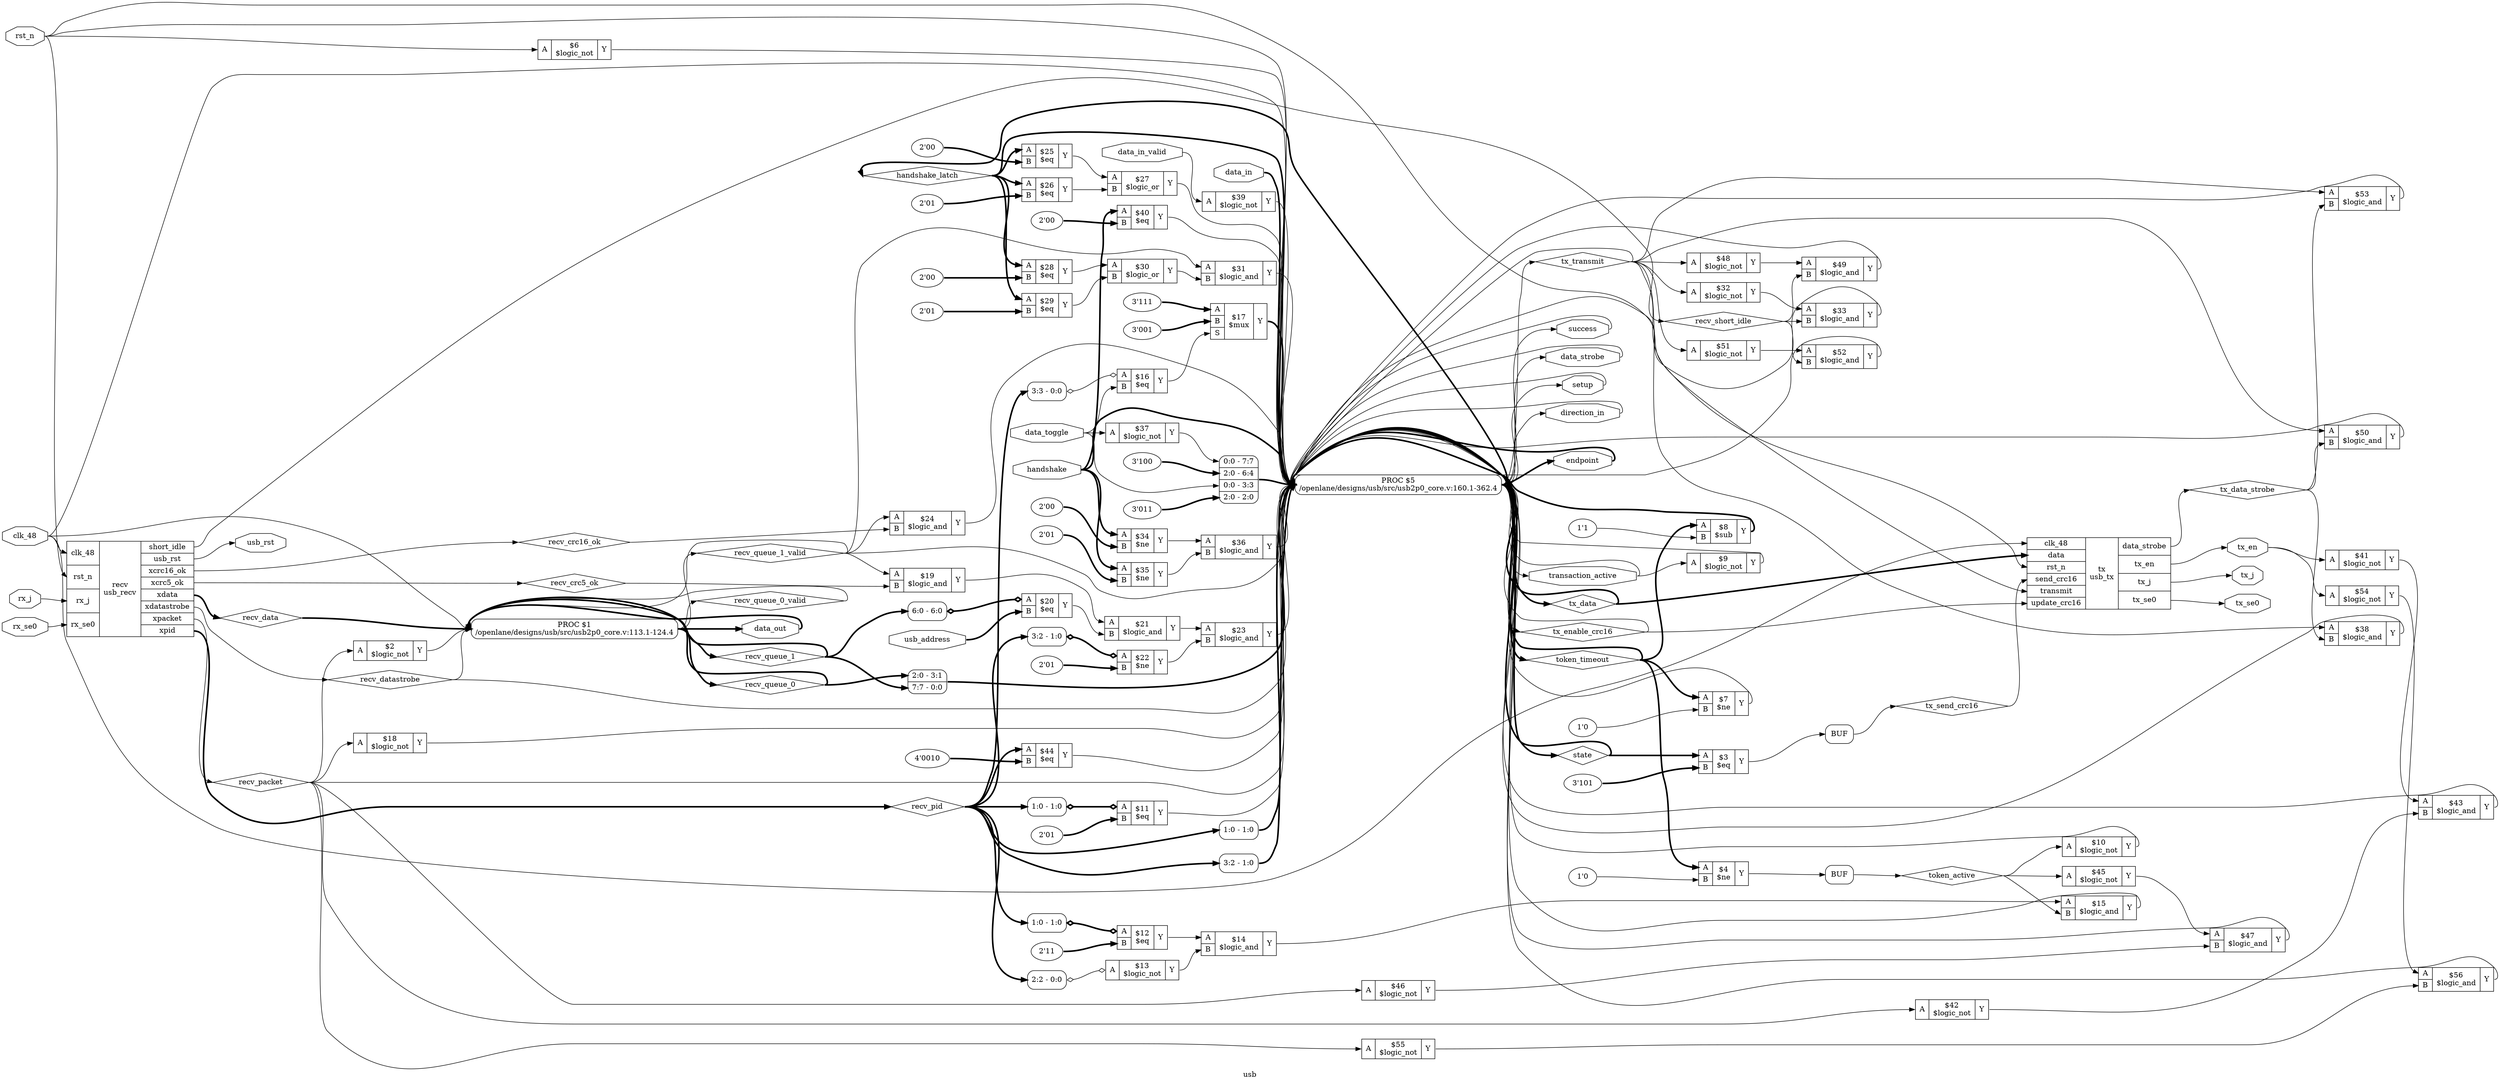 digraph "usb" {
label="usb";
rankdir="LR";
remincross=true;
n72 [ shape=diamond, label="handshake_latch", color="black", fontcolor="black" ];
n73 [ shape=diamond, label="token_active", color="black", fontcolor="black" ];
n74 [ shape=diamond, label="token_timeout", color="black", fontcolor="black" ];
n75 [ shape=diamond, label="state", color="black", fontcolor="black" ];
n76 [ shape=diamond, label="recv_queue_1_valid", color="black", fontcolor="black" ];
n77 [ shape=diamond, label="recv_queue_0_valid", color="black", fontcolor="black" ];
n78 [ shape=diamond, label="recv_queue_1", color="black", fontcolor="black" ];
n79 [ shape=diamond, label="recv_queue_0", color="black", fontcolor="black" ];
n80 [ shape=diamond, label="tx_send_crc16", color="black", fontcolor="black" ];
n81 [ shape=diamond, label="tx_enable_crc16", color="black", fontcolor="black" ];
n82 [ shape=diamond, label="tx_data_strobe", color="black", fontcolor="black" ];
n83 [ shape=diamond, label="tx_data", color="black", fontcolor="black" ];
n84 [ shape=diamond, label="tx_transmit", color="black", fontcolor="black" ];
n85 [ shape=diamond, label="recv_short_idle", color="black", fontcolor="black" ];
n86 [ shape=diamond, label="recv_crc16_ok", color="black", fontcolor="black" ];
n87 [ shape=diamond, label="recv_crc5_ok", color="black", fontcolor="black" ];
n88 [ shape=diamond, label="recv_datastrobe", color="black", fontcolor="black" ];
n89 [ shape=diamond, label="recv_packet", color="black", fontcolor="black" ];
n90 [ shape=diamond, label="recv_data", color="black", fontcolor="black" ];
n91 [ shape=diamond, label="recv_pid", color="black", fontcolor="black" ];
n92 [ shape=octagon, label="success", color="black", fontcolor="black" ];
n93 [ shape=octagon, label="data_strobe", color="black", fontcolor="black" ];
n94 [ shape=octagon, label="data_in_valid", color="black", fontcolor="black" ];
n95 [ shape=octagon, label="data_in", color="black", fontcolor="black" ];
n96 [ shape=octagon, label="data_out", color="black", fontcolor="black" ];
n97 [ shape=octagon, label="handshake", color="black", fontcolor="black" ];
n98 [ shape=octagon, label="data_toggle", color="black", fontcolor="black" ];
n99 [ shape=octagon, label="setup", color="black", fontcolor="black" ];
n100 [ shape=octagon, label="direction_in", color="black", fontcolor="black" ];
n101 [ shape=octagon, label="endpoint", color="black", fontcolor="black" ];
n102 [ shape=octagon, label="transaction_active", color="black", fontcolor="black" ];
n103 [ shape=octagon, label="usb_rst", color="black", fontcolor="black" ];
n104 [ shape=octagon, label="usb_address", color="black", fontcolor="black" ];
n105 [ shape=octagon, label="tx_se0", color="black", fontcolor="black" ];
n106 [ shape=octagon, label="tx_j", color="black", fontcolor="black" ];
n107 [ shape=octagon, label="tx_en", color="black", fontcolor="black" ];
n108 [ shape=octagon, label="rx_se0", color="black", fontcolor="black" ];
n109 [ shape=octagon, label="rx_j", color="black", fontcolor="black" ];
n110 [ shape=octagon, label="clk_48", color="black", fontcolor="black" ];
n111 [ shape=octagon, label="rst_n", color="black", fontcolor="black" ];
c115 [ shape=record, label="{{<p112> A|<p113> B}|$56\n$logic_and|{<p114> Y}}" ];
c116 [ shape=record, label="{{<p112> A}|$55\n$logic_not|{<p114> Y}}" ];
c117 [ shape=record, label="{{<p112> A}|$54\n$logic_not|{<p114> Y}}" ];
c118 [ shape=record, label="{{<p112> A|<p113> B}|$53\n$logic_and|{<p114> Y}}" ];
c119 [ shape=record, label="{{<p112> A|<p113> B}|$52\n$logic_and|{<p114> Y}}" ];
c120 [ shape=record, label="{{<p112> A}|$51\n$logic_not|{<p114> Y}}" ];
c121 [ shape=record, label="{{<p112> A|<p113> B}|$50\n$logic_and|{<p114> Y}}" ];
c122 [ shape=record, label="{{<p112> A|<p113> B}|$49\n$logic_and|{<p114> Y}}" ];
c123 [ shape=record, label="{{<p112> A}|$48\n$logic_not|{<p114> Y}}" ];
c124 [ shape=record, label="{{<p112> A|<p113> B}|$47\n$logic_and|{<p114> Y}}" ];
c125 [ shape=record, label="{{<p112> A}|$46\n$logic_not|{<p114> Y}}" ];
c126 [ shape=record, label="{{<p112> A}|$45\n$logic_not|{<p114> Y}}" ];
v0 [ label="4'0010" ];
c127 [ shape=record, label="{{<p112> A|<p113> B}|$44\n$eq|{<p114> Y}}" ];
c128 [ shape=record, label="{{<p112> A|<p113> B}|$43\n$logic_and|{<p114> Y}}" ];
c129 [ shape=record, label="{{<p112> A}|$42\n$logic_not|{<p114> Y}}" ];
c130 [ shape=record, label="{{<p112> A}|$41\n$logic_not|{<p114> Y}}" ];
v1 [ label="2'00" ];
c131 [ shape=record, label="{{<p112> A|<p113> B}|$40\n$eq|{<p114> Y}}" ];
c132 [ shape=record, label="{{<p112> A}|$39\n$logic_not|{<p114> Y}}" ];
c133 [ shape=record, label="{{<p112> A|<p113> B}|$38\n$logic_and|{<p114> Y}}" ];
c134 [ shape=record, label="{{<p112> A}|$37\n$logic_not|{<p114> Y}}" ];
c135 [ shape=record, label="{{<p112> A|<p113> B}|$36\n$logic_and|{<p114> Y}}" ];
v2 [ label="2'01" ];
c136 [ shape=record, label="{{<p112> A|<p113> B}|$35\n$ne|{<p114> Y}}" ];
v3 [ label="2'00" ];
c137 [ shape=record, label="{{<p112> A|<p113> B}|$34\n$ne|{<p114> Y}}" ];
c138 [ shape=record, label="{{<p112> A|<p113> B}|$33\n$logic_and|{<p114> Y}}" ];
c139 [ shape=record, label="{{<p112> A}|$32\n$logic_not|{<p114> Y}}" ];
c140 [ shape=record, label="{{<p112> A|<p113> B}|$31\n$logic_and|{<p114> Y}}" ];
c141 [ shape=record, label="{{<p112> A|<p113> B}|$30\n$logic_or|{<p114> Y}}" ];
v4 [ label="2'01" ];
c142 [ shape=record, label="{{<p112> A|<p113> B}|$29\n$eq|{<p114> Y}}" ];
v5 [ label="2'00" ];
c143 [ shape=record, label="{{<p112> A|<p113> B}|$28\n$eq|{<p114> Y}}" ];
c144 [ shape=record, label="{{<p112> A|<p113> B}|$27\n$logic_or|{<p114> Y}}" ];
v6 [ label="2'01" ];
c145 [ shape=record, label="{{<p112> A|<p113> B}|$26\n$eq|{<p114> Y}}" ];
v7 [ label="2'00" ];
c146 [ shape=record, label="{{<p112> A|<p113> B}|$25\n$eq|{<p114> Y}}" ];
c147 [ shape=record, label="{{<p112> A|<p113> B}|$24\n$logic_and|{<p114> Y}}" ];
c148 [ shape=record, label="{{<p112> A|<p113> B}|$23\n$logic_and|{<p114> Y}}" ];
v8 [ label="2'01" ];
c149 [ shape=record, label="{{<p112> A|<p113> B}|$22\n$ne|{<p114> Y}}" ];
x9 [ shape=record, style=rounded, label="<s0> 3:2 - 1:0 " ];
x9:e -> c149:p112:w [arrowhead=odiamond, arrowtail=odiamond, dir=both, color="black", style="setlinewidth(3)", label=""];
c150 [ shape=record, label="{{<p112> A|<p113> B}|$21\n$logic_and|{<p114> Y}}" ];
c151 [ shape=record, label="{{<p112> A|<p113> B}|$20\n$eq|{<p114> Y}}" ];
x10 [ shape=record, style=rounded, label="<s0> 6:0 - 6:0 " ];
x10:e -> c151:p112:w [arrowhead=odiamond, arrowtail=odiamond, dir=both, color="black", style="setlinewidth(3)", label=""];
c152 [ shape=record, label="{{<p112> A|<p113> B}|$19\n$logic_and|{<p114> Y}}" ];
c153 [ shape=record, label="{{<p112> A}|$18\n$logic_not|{<p114> Y}}" ];
v11 [ label="3'001" ];
v12 [ label="3'111" ];
c155 [ shape=record, label="{{<p112> A|<p113> B|<p154> S}|$17\n$mux|{<p114> Y}}" ];
c156 [ shape=record, label="{{<p112> A|<p113> B}|$16\n$eq|{<p114> Y}}" ];
x13 [ shape=record, style=rounded, label="<s0> 3:3 - 0:0 " ];
x13:e -> c156:p112:w [arrowhead=odiamond, arrowtail=odiamond, dir=both, color="black", label=""];
c157 [ shape=record, label="{{<p112> A|<p113> B}|$15\n$logic_and|{<p114> Y}}" ];
c158 [ shape=record, label="{{<p112> A|<p113> B}|$14\n$logic_and|{<p114> Y}}" ];
c159 [ shape=record, label="{{<p112> A}|$13\n$logic_not|{<p114> Y}}" ];
x14 [ shape=record, style=rounded, label="<s0> 2:2 - 0:0 " ];
x14:e -> c159:p112:w [arrowhead=odiamond, arrowtail=odiamond, dir=both, color="black", label=""];
v15 [ label="2'11" ];
c160 [ shape=record, label="{{<p112> A|<p113> B}|$12\n$eq|{<p114> Y}}" ];
x16 [ shape=record, style=rounded, label="<s0> 1:0 - 1:0 " ];
x16:e -> c160:p112:w [arrowhead=odiamond, arrowtail=odiamond, dir=both, color="black", style="setlinewidth(3)", label=""];
v17 [ label="2'01" ];
c161 [ shape=record, label="{{<p112> A|<p113> B}|$11\n$eq|{<p114> Y}}" ];
x18 [ shape=record, style=rounded, label="<s0> 1:0 - 1:0 " ];
x18:e -> c161:p112:w [arrowhead=odiamond, arrowtail=odiamond, dir=both, color="black", style="setlinewidth(3)", label=""];
c162 [ shape=record, label="{{<p112> A}|$10\n$logic_not|{<p114> Y}}" ];
c163 [ shape=record, label="{{<p112> A}|$9\n$logic_not|{<p114> Y}}" ];
v19 [ label="1'1" ];
c164 [ shape=record, label="{{<p112> A|<p113> B}|$8\n$sub|{<p114> Y}}" ];
v20 [ label="1'0" ];
c165 [ shape=record, label="{{<p112> A|<p113> B}|$7\n$ne|{<p114> Y}}" ];
c166 [ shape=record, label="{{<p112> A}|$6\n$logic_not|{<p114> Y}}" ];
v21 [ label="1'0" ];
c167 [ shape=record, label="{{<p112> A|<p113> B}|$4\n$ne|{<p114> Y}}" ];
v22 [ label="3'101" ];
c168 [ shape=record, label="{{<p112> A|<p113> B}|$3\n$eq|{<p114> Y}}" ];
c169 [ shape=record, label="{{<p112> A}|$2\n$logic_not|{<p114> Y}}" ];
c174 [ shape=record, label="{{<p110> clk_48|<p170> data|<p111> rst_n|<p171> send_crc16|<p172> transmit|<p173> update_crc16}|tx\nusb_tx|{<p93> data_strobe|<p107> tx_en|<p106> tx_j|<p105> tx_se0}}" ];
c182 [ shape=record, label="{{<p110> clk_48|<p111> rst_n|<p109> rx_j|<p108> rx_se0}|recv\nusb_recv|{<p175> short_idle|<p103> usb_rst|<p176> xcrc16_ok|<p177> xcrc5_ok|<p178> xdata|<p179> xdatastrobe|<p180> xpacket|<p181> xpid}}" ];
x24 [ shape=record, style=rounded, label="<s0> 1:0 - 1:0 " ];
x25 [ shape=record, style=rounded, label="<s0> 3:2 - 1:0 " ];
x26 [ shape=record, style=rounded, label="<s1> 2:0 - 3:1 |<s0> 7:7 - 0:0 " ];
v28 [ label="3'100" ];
v29 [ label="3'011" ];
x27 [ shape=record, style=rounded, label="<s3> 0:0 - 7:7 |<s2> 2:0 - 6:4 |<s1> 0:0 - 3:3 |<s0> 2:0 - 2:0 " ];
p23 [shape=box, style=rounded, label="PROC $5\n/openlane/designs/usb/src/usb2p0_core.v:160.1-362.4"];
p30 [shape=box, style=rounded, label="PROC $1\n/openlane/designs/usb/src/usb2p0_core.v:113.1-124.4"];
x31 [shape=box, style=rounded, label="BUF"];
x32 [shape=box, style=rounded, label="BUF"];
c115:p114:e -> p23:w [color="black", label=""];
c124:p114:e -> p23:w [color="black", label=""];
p23:e -> n100:w [color="black", label=""];
n100:e -> p23:w [color="black", label=""];
p23:e -> n101:w [color="black", style="setlinewidth(3)", label=""];
n101:e -> p23:w [color="black", style="setlinewidth(3)", label=""];
p23:e -> n102:w [color="black", label=""];
n102:e -> c163:p112:w [color="black", label=""];
n102:e -> p23:w [color="black", label=""];
c182:p103:e -> n103:w [color="black", label=""];
n104:e -> c151:p113:w [color="black", style="setlinewidth(3)", label=""];
c174:p105:e -> n105:w [color="black", label=""];
c174:p106:e -> n106:w [color="black", label=""];
c174:p107:e -> n107:w [color="black", label=""];
n107:e -> c117:p112:w [color="black", label=""];
n107:e -> c130:p112:w [color="black", label=""];
n108:e -> c182:p108:w [color="black", label=""];
n109:e -> c182:p109:w [color="black", label=""];
c125:p114:e -> c124:p113:w [color="black", label=""];
n110:e -> c174:p110:w [color="black", label=""];
n110:e -> c182:p110:w [color="black", label=""];
n110:e -> p23:w [color="black", label=""];
n110:e -> p30:w [color="black", label=""];
n111:e -> c166:p112:w [color="black", label=""];
n111:e -> c174:p111:w [color="black", label=""];
n111:e -> c182:p111:w [color="black", label=""];
n111:e -> p23:w [color="black", label=""];
c126:p114:e -> c124:p112:w [color="black", label=""];
c127:p114:e -> p23:w [color="black", label=""];
c128:p114:e -> p23:w [color="black", label=""];
c129:p114:e -> c128:p113:w [color="black", label=""];
c130:p114:e -> c128:p112:w [color="black", label=""];
c131:p114:e -> p23:w [color="black", label=""];
c132:p114:e -> p23:w [color="black", label=""];
c133:p114:e -> p23:w [color="black", label=""];
c116:p114:e -> c115:p113:w [color="black", label=""];
c134:p114:e -> x27:s3:w [color="black", label=""];
c135:p114:e -> p23:w [color="black", label=""];
c136:p114:e -> c135:p113:w [color="black", label=""];
c137:p114:e -> c135:p112:w [color="black", label=""];
c138:p114:e -> p23:w [color="black", label=""];
c139:p114:e -> c138:p112:w [color="black", label=""];
c140:p114:e -> p23:w [color="black", label=""];
c141:p114:e -> c140:p113:w [color="black", label=""];
c142:p114:e -> c141:p113:w [color="black", label=""];
c143:p114:e -> c141:p112:w [color="black", label=""];
c117:p114:e -> c115:p112:w [color="black", label=""];
c144:p114:e -> p23:w [color="black", label=""];
c145:p114:e -> c144:p113:w [color="black", label=""];
c146:p114:e -> c144:p112:w [color="black", label=""];
c147:p114:e -> p23:w [color="black", label=""];
c148:p114:e -> p23:w [color="black", label=""];
c149:p114:e -> c148:p113:w [color="black", label=""];
c150:p114:e -> c148:p112:w [color="black", label=""];
c151:p114:e -> c150:p113:w [color="black", label=""];
c152:p114:e -> c150:p112:w [color="black", label=""];
c153:p114:e -> p23:w [color="black", label=""];
c118:p114:e -> p23:w [color="black", label=""];
c155:p114:e -> p23:w [color="black", style="setlinewidth(3)", label=""];
c156:p114:e -> c155:p154:w [color="black", label=""];
c157:p114:e -> p23:w [color="black", label=""];
c158:p114:e -> c157:p112:w [color="black", label=""];
c159:p114:e -> c158:p113:w [color="black", label=""];
c160:p114:e -> c158:p112:w [color="black", label=""];
c161:p114:e -> p23:w [color="black", label=""];
c162:p114:e -> p23:w [color="black", label=""];
c163:p114:e -> p23:w [color="black", label=""];
c164:p114:e -> p23:w [color="black", style="setlinewidth(3)", label=""];
c119:p114:e -> p23:w [color="black", label=""];
c165:p114:e -> p23:w [color="black", label=""];
c166:p114:e -> p23:w [color="black", label=""];
c120:p114:e -> c119:p112:w [color="black", label=""];
c167:p114:e -> x32:w:w [color="black", label=""];
c168:p114:e -> x31:w:w [color="black", label=""];
c169:p114:e -> p30:w [color="black", label=""];
c121:p114:e -> p23:w [color="black", label=""];
p23:e -> n72:w [color="black", style="setlinewidth(3)", label=""];
n72:e -> c142:p112:w [color="black", style="setlinewidth(3)", label=""];
n72:e -> c143:p112:w [color="black", style="setlinewidth(3)", label=""];
n72:e -> c145:p112:w [color="black", style="setlinewidth(3)", label=""];
n72:e -> c146:p112:w [color="black", style="setlinewidth(3)", label=""];
n72:e -> p23:w [color="black", style="setlinewidth(3)", label=""];
x32:e:e -> n73:w [color="black", label=""];
n73:e -> c126:p112:w [color="black", label=""];
n73:e -> c157:p113:w [color="black", label=""];
n73:e -> c162:p112:w [color="black", label=""];
p23:e -> n74:w [color="black", style="setlinewidth(3)", label=""];
n74:e -> c164:p112:w [color="black", style="setlinewidth(3)", label=""];
n74:e -> c165:p112:w [color="black", style="setlinewidth(3)", label=""];
n74:e -> c167:p112:w [color="black", style="setlinewidth(3)", label=""];
n74:e -> p23:w [color="black", style="setlinewidth(3)", label=""];
p23:e -> n75:w [color="black", style="setlinewidth(3)", label=""];
n75:e -> c168:p112:w [color="black", style="setlinewidth(3)", label=""];
n75:e -> p23:w [color="black", style="setlinewidth(3)", label=""];
p30:e -> n76:w [color="black", label=""];
n76:e -> c140:p112:w [color="black", label=""];
n76:e -> c147:p112:w [color="black", label=""];
n76:e -> c152:p112:w [color="black", label=""];
n76:e -> p23:w [color="black", label=""];
n76:e -> p30:w [color="black", label=""];
p30:e -> n77:w [color="black", label=""];
n77:e -> p30:w [color="black", label=""];
p30:e -> n78:w [color="black", style="setlinewidth(3)", label=""];
n78:e -> p30:w [color="black", style="setlinewidth(3)", label=""];
n78:e -> x10:s0:w [color="black", style="setlinewidth(3)", label=""];
n78:e -> x26:s0:w [color="black", style="setlinewidth(3)", label=""];
p30:e -> n79:w [color="black", style="setlinewidth(3)", label=""];
n79:e -> p30:w [color="black", style="setlinewidth(3)", label=""];
n79:e -> x26:s1:w [color="black", style="setlinewidth(3)", label=""];
c122:p114:e -> p23:w [color="black", label=""];
x31:e:e -> n80:w [color="black", label=""];
n80:e -> c174:p171:w [color="black", label=""];
p23:e -> n81:w [color="black", label=""];
n81:e -> c174:p173:w [color="black", label=""];
n81:e -> p23:w [color="black", label=""];
c174:p93:e -> n82:w [color="black", label=""];
n82:e -> c118:p113:w [color="black", label=""];
n82:e -> c121:p113:w [color="black", label=""];
n82:e -> c133:p113:w [color="black", label=""];
p23:e -> n83:w [color="black", style="setlinewidth(3)", label=""];
n83:e -> c174:p170:w [color="black", style="setlinewidth(3)", label=""];
n83:e -> p23:w [color="black", style="setlinewidth(3)", label=""];
p23:e -> n84:w [color="black", label=""];
n84:e -> c118:p112:w [color="black", label=""];
n84:e -> c120:p112:w [color="black", label=""];
n84:e -> c121:p112:w [color="black", label=""];
n84:e -> c123:p112:w [color="black", label=""];
n84:e -> c133:p112:w [color="black", label=""];
n84:e -> c139:p112:w [color="black", label=""];
n84:e -> c174:p172:w [color="black", label=""];
n84:e -> p23:w [color="black", label=""];
c182:p175:e -> n85:w [color="black", label=""];
n85:e -> c119:p113:w [color="black", label=""];
n85:e -> c122:p113:w [color="black", label=""];
n85:e -> c138:p113:w [color="black", label=""];
c182:p176:e -> n86:w [color="black", label=""];
n86:e -> c147:p113:w [color="black", label=""];
c182:p177:e -> n87:w [color="black", label=""];
n87:e -> c152:p113:w [color="black", label=""];
c182:p179:e -> n88:w [color="black", label=""];
n88:e -> p23:w [color="black", label=""];
n88:e -> p30:w [color="black", label=""];
c182:p180:e -> n89:w [color="black", label=""];
n89:e -> c116:p112:w [color="black", label=""];
n89:e -> c125:p112:w [color="black", label=""];
n89:e -> c129:p112:w [color="black", label=""];
n89:e -> c153:p112:w [color="black", label=""];
n89:e -> c169:p112:w [color="black", label=""];
n89:e -> p23:w [color="black", label=""];
c123:p114:e -> c122:p112:w [color="black", label=""];
c182:p178:e -> n90:w [color="black", style="setlinewidth(3)", label=""];
n90:e -> p30:w [color="black", style="setlinewidth(3)", label=""];
c182:p181:e -> n91:w [color="black", style="setlinewidth(3)", label=""];
n91:e -> c127:p112:w [color="black", style="setlinewidth(3)", label=""];
n91:e -> x13:s0:w [color="black", style="setlinewidth(3)", label=""];
n91:e -> x14:s0:w [color="black", style="setlinewidth(3)", label=""];
n91:e -> x16:s0:w [color="black", style="setlinewidth(3)", label=""];
n91:e -> x18:s0:w [color="black", style="setlinewidth(3)", label=""];
n91:e -> x24:s0:w [color="black", style="setlinewidth(3)", label=""];
n91:e -> x25:s0:w [color="black", style="setlinewidth(3)", label=""];
n91:e -> x9:s0:w [color="black", style="setlinewidth(3)", label=""];
p23:e -> n92:w [color="black", label=""];
n92:e -> p23:w [color="black", label=""];
p23:e -> n93:w [color="black", label=""];
n93:e -> p23:w [color="black", label=""];
n94:e -> c132:p112:w [color="black", label=""];
n95:e -> p23:w [color="black", style="setlinewidth(3)", label=""];
p30:e -> n96:w [color="black", style="setlinewidth(3)", label=""];
n96:e -> p30:w [color="black", style="setlinewidth(3)", label=""];
n97:e -> c131:p112:w [color="black", style="setlinewidth(3)", label=""];
n97:e -> c136:p112:w [color="black", style="setlinewidth(3)", label=""];
n97:e -> c137:p112:w [color="black", style="setlinewidth(3)", label=""];
n97:e -> p23:w [color="black", style="setlinewidth(3)", label=""];
n98:e -> c134:p112:w [color="black", label=""];
n98:e -> c156:p113:w [color="black", label=""];
n98:e -> x27:s1:w [color="black", label=""];
p23:e -> n99:w [color="black", label=""];
n99:e -> p23:w [color="black", label=""];
v0:e -> c127:p113:w [color="black", style="setlinewidth(3)", label=""];
v1:e -> c131:p113:w [color="black", style="setlinewidth(3)", label=""];
v11:e -> c155:p113:w [color="black", style="setlinewidth(3)", label=""];
v12:e -> c155:p112:w [color="black", style="setlinewidth(3)", label=""];
v15:e -> c160:p113:w [color="black", style="setlinewidth(3)", label=""];
v17:e -> c161:p113:w [color="black", style="setlinewidth(3)", label=""];
v19:e -> c164:p113:w [color="black", label=""];
v2:e -> c136:p113:w [color="black", style="setlinewidth(3)", label=""];
v20:e -> c165:p113:w [color="black", label=""];
v21:e -> c167:p113:w [color="black", label=""];
v22:e -> c168:p113:w [color="black", style="setlinewidth(3)", label=""];
v28:e -> x27:s2:w [color="black", style="setlinewidth(3)", label=""];
v29:e -> x27:s0:w [color="black", style="setlinewidth(3)", label=""];
v3:e -> c137:p113:w [color="black", style="setlinewidth(3)", label=""];
v4:e -> c142:p113:w [color="black", style="setlinewidth(3)", label=""];
v5:e -> c143:p113:w [color="black", style="setlinewidth(3)", label=""];
v6:e -> c145:p113:w [color="black", style="setlinewidth(3)", label=""];
v7:e -> c146:p113:w [color="black", style="setlinewidth(3)", label=""];
v8:e -> c149:p113:w [color="black", style="setlinewidth(3)", label=""];
x24:e -> p23:w [color="black", style="setlinewidth(3)", label=""];
x25:e -> p23:w [color="black", style="setlinewidth(3)", label=""];
x26:e -> p23:w [color="black", style="setlinewidth(3)", label=""];
x27:e -> p23:w [color="black", style="setlinewidth(3)", label=""];
}
